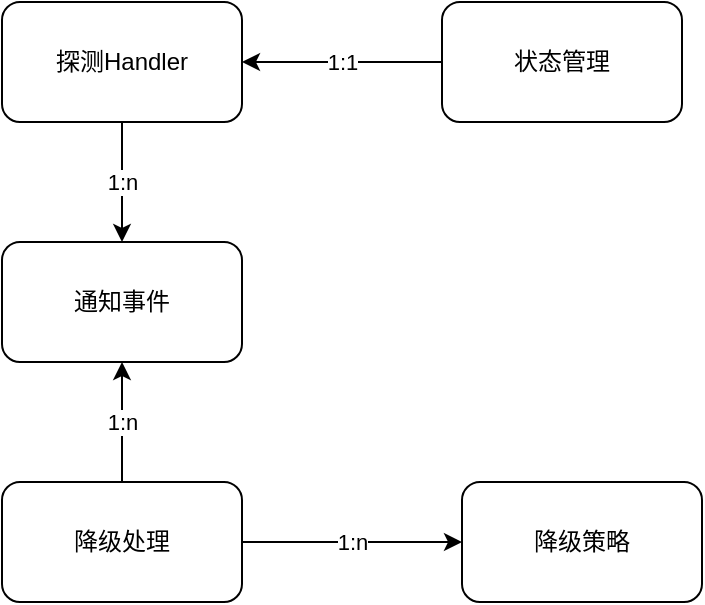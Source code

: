 <mxfile version="20.3.0" type="github">
  <diagram id="TZSw-0tbahDmOpf1qpmQ" name="第 1 页">
    <mxGraphModel dx="782" dy="412" grid="1" gridSize="10" guides="1" tooltips="1" connect="1" arrows="1" fold="1" page="1" pageScale="1" pageWidth="827" pageHeight="1169" math="0" shadow="0">
      <root>
        <mxCell id="0" />
        <mxCell id="1" parent="0" />
        <mxCell id="pjwgIsAlVQDhB30NkZ4e-10" value="1:n" style="edgeStyle=orthogonalEdgeStyle;rounded=0;orthogonalLoop=1;jettySize=auto;html=1;exitX=0.5;exitY=1;exitDx=0;exitDy=0;entryX=0.5;entryY=0;entryDx=0;entryDy=0;" edge="1" parent="1" source="pjwgIsAlVQDhB30NkZ4e-1" target="pjwgIsAlVQDhB30NkZ4e-4">
          <mxGeometry relative="1" as="geometry" />
        </mxCell>
        <mxCell id="pjwgIsAlVQDhB30NkZ4e-1" value="探测Handler" style="rounded=1;whiteSpace=wrap;html=1;" vertex="1" parent="1">
          <mxGeometry x="220" y="120" width="120" height="60" as="geometry" />
        </mxCell>
        <mxCell id="pjwgIsAlVQDhB30NkZ4e-2" value="降级策略" style="rounded=1;whiteSpace=wrap;html=1;" vertex="1" parent="1">
          <mxGeometry x="450" y="360" width="120" height="60" as="geometry" />
        </mxCell>
        <mxCell id="pjwgIsAlVQDhB30NkZ4e-6" value="1:1" style="edgeStyle=orthogonalEdgeStyle;rounded=0;orthogonalLoop=1;jettySize=auto;html=1;entryX=1;entryY=0.5;entryDx=0;entryDy=0;" edge="1" parent="1" source="pjwgIsAlVQDhB30NkZ4e-3" target="pjwgIsAlVQDhB30NkZ4e-1">
          <mxGeometry relative="1" as="geometry" />
        </mxCell>
        <mxCell id="pjwgIsAlVQDhB30NkZ4e-3" value="状态管理" style="rounded=1;whiteSpace=wrap;html=1;" vertex="1" parent="1">
          <mxGeometry x="440" y="120" width="120" height="60" as="geometry" />
        </mxCell>
        <mxCell id="pjwgIsAlVQDhB30NkZ4e-4" value="通知事件" style="rounded=1;whiteSpace=wrap;html=1;" vertex="1" parent="1">
          <mxGeometry x="220" y="240" width="120" height="60" as="geometry" />
        </mxCell>
        <mxCell id="pjwgIsAlVQDhB30NkZ4e-8" value="1:n" style="edgeStyle=orthogonalEdgeStyle;rounded=0;orthogonalLoop=1;jettySize=auto;html=1;exitX=0.5;exitY=0;exitDx=0;exitDy=0;entryX=0.5;entryY=1;entryDx=0;entryDy=0;" edge="1" parent="1" source="pjwgIsAlVQDhB30NkZ4e-5" target="pjwgIsAlVQDhB30NkZ4e-4">
          <mxGeometry relative="1" as="geometry" />
        </mxCell>
        <mxCell id="pjwgIsAlVQDhB30NkZ4e-9" value="1:n" style="edgeStyle=orthogonalEdgeStyle;rounded=0;orthogonalLoop=1;jettySize=auto;html=1;exitX=1;exitY=0.5;exitDx=0;exitDy=0;entryX=0;entryY=0.5;entryDx=0;entryDy=0;" edge="1" parent="1" source="pjwgIsAlVQDhB30NkZ4e-5" target="pjwgIsAlVQDhB30NkZ4e-2">
          <mxGeometry relative="1" as="geometry" />
        </mxCell>
        <mxCell id="pjwgIsAlVQDhB30NkZ4e-5" value="降级处理" style="rounded=1;whiteSpace=wrap;html=1;" vertex="1" parent="1">
          <mxGeometry x="220" y="360" width="120" height="60" as="geometry" />
        </mxCell>
      </root>
    </mxGraphModel>
  </diagram>
</mxfile>

